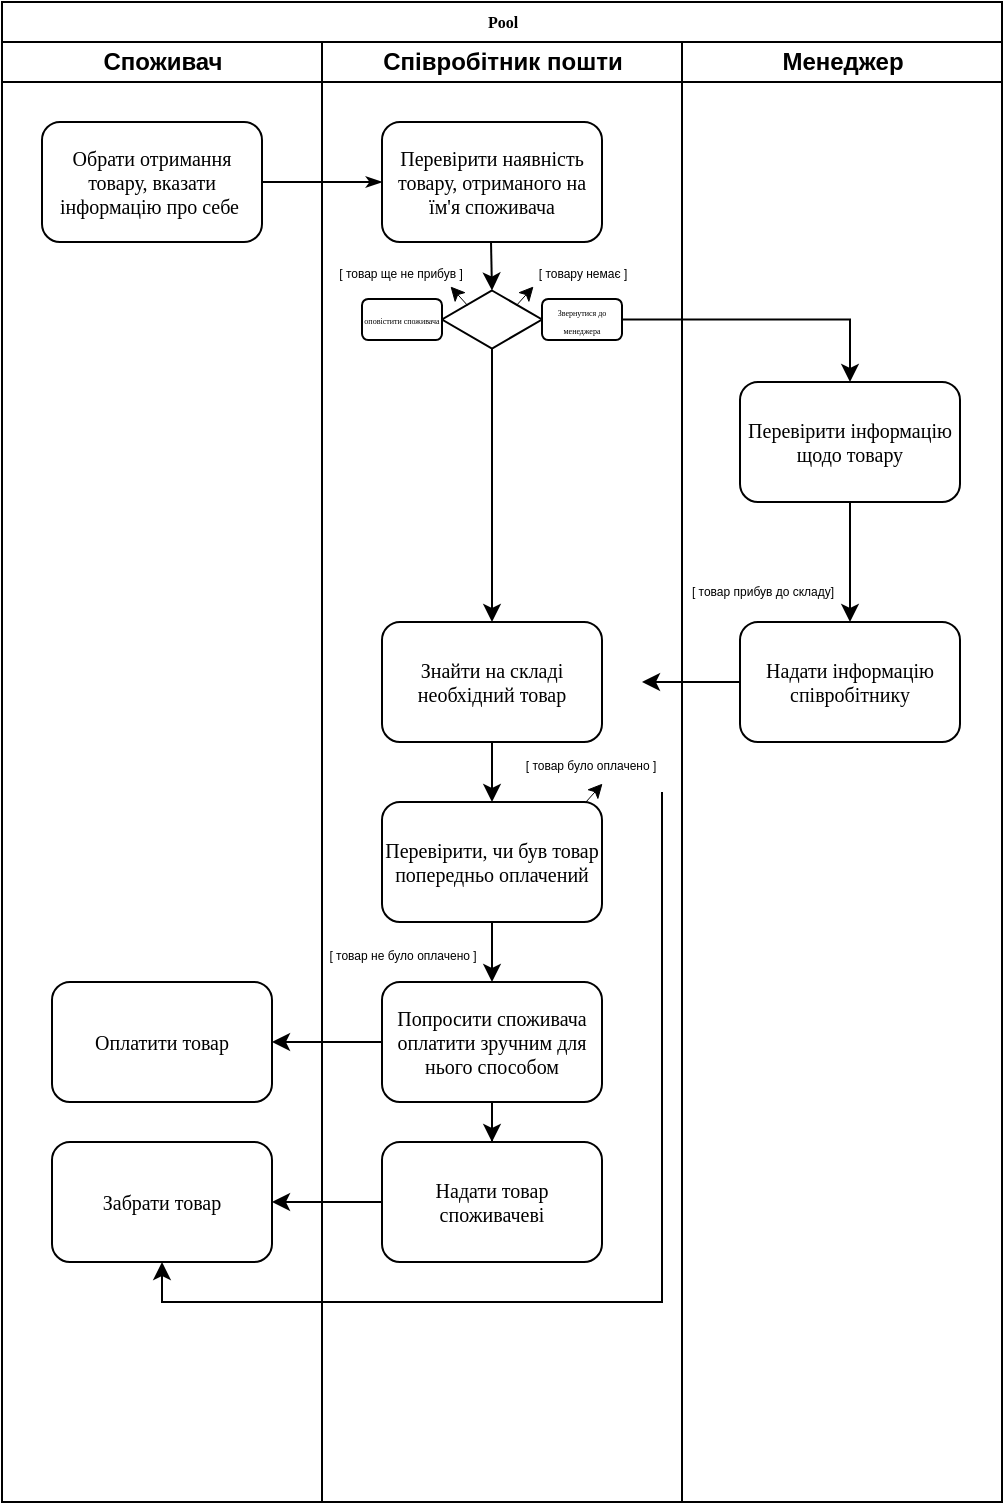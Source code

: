 <mxfile version="24.8.0">
  <diagram name="Page-1" id="74e2e168-ea6b-b213-b513-2b3c1d86103e">
    <mxGraphModel dx="640" dy="344" grid="1" gridSize="10" guides="1" tooltips="1" connect="1" arrows="1" fold="1" page="1" pageScale="1" pageWidth="1100" pageHeight="850" background="none" math="0" shadow="0">
      <root>
        <mxCell id="0" />
        <mxCell id="1" parent="0" />
        <mxCell id="77e6c97f196da883-1" value="Pool" style="swimlane;html=1;childLayout=stackLayout;startSize=20;rounded=0;shadow=0;labelBackgroundColor=none;strokeWidth=1;fontFamily=Verdana;fontSize=8;align=center;" parent="1" vertex="1">
          <mxGeometry x="70" y="30" width="500" height="750" as="geometry" />
        </mxCell>
        <mxCell id="77e6c97f196da883-2" value="Споживач" style="swimlane;html=1;startSize=20;" parent="77e6c97f196da883-1" vertex="1">
          <mxGeometry y="20" width="160" height="730" as="geometry" />
        </mxCell>
        <mxCell id="UqeRMRBeU40pSuons1G8-92" value="&lt;font size=&quot;1&quot;&gt;Оплатити товар&lt;/font&gt;" style="rounded=1;whiteSpace=wrap;html=1;shadow=0;labelBackgroundColor=none;strokeWidth=1;fontFamily=Verdana;fontSize=8;align=center;" vertex="1" parent="77e6c97f196da883-2">
          <mxGeometry x="25" y="470" width="110" height="60" as="geometry" />
        </mxCell>
        <mxCell id="UqeRMRBeU40pSuons1G8-97" value="&lt;font size=&quot;1&quot;&gt;Забрати товар&lt;/font&gt;" style="rounded=1;whiteSpace=wrap;html=1;shadow=0;labelBackgroundColor=none;strokeWidth=1;fontFamily=Verdana;fontSize=8;align=center;" vertex="1" parent="77e6c97f196da883-2">
          <mxGeometry x="25" y="550" width="110" height="60" as="geometry" />
        </mxCell>
        <mxCell id="77e6c97f196da883-3" value="Співробітник пошти" style="swimlane;html=1;startSize=20;" parent="77e6c97f196da883-1" vertex="1">
          <mxGeometry x="160" y="20" width="180" height="730" as="geometry" />
        </mxCell>
        <mxCell id="77e6c97f196da883-11" value="&lt;font size=&quot;1&quot;&gt;Перевірити наявність товару, отриманого на їм&#39;я споживача&lt;/font&gt;" style="rounded=1;whiteSpace=wrap;html=1;shadow=0;labelBackgroundColor=none;strokeWidth=1;fontFamily=Verdana;fontSize=8;align=center;" parent="77e6c97f196da883-3" vertex="1">
          <mxGeometry x="30" y="40" width="110" height="60" as="geometry" />
        </mxCell>
        <mxCell id="UqeRMRBeU40pSuons1G8-56" style="edgeStyle=orthogonalEdgeStyle;rounded=0;orthogonalLoop=1;jettySize=auto;html=1;entryX=0.5;entryY=0;entryDx=0;entryDy=0;" edge="1" parent="77e6c97f196da883-3" source="UqeRMRBeU40pSuons1G8-2" target="UqeRMRBeU40pSuons1G8-54">
          <mxGeometry relative="1" as="geometry" />
        </mxCell>
        <mxCell id="UqeRMRBeU40pSuons1G8-2" value="" style="rhombus;whiteSpace=wrap;html=1;" vertex="1" parent="77e6c97f196da883-3">
          <mxGeometry x="60" y="124.25" width="50" height="29" as="geometry" />
        </mxCell>
        <mxCell id="UqeRMRBeU40pSuons1G8-6" value="" style="endArrow=classic;html=1;rounded=0;entryX=0.5;entryY=0;entryDx=0;entryDy=0;" edge="1" parent="77e6c97f196da883-3" target="UqeRMRBeU40pSuons1G8-2">
          <mxGeometry width="50" height="50" relative="1" as="geometry">
            <mxPoint x="84.5" y="100" as="sourcePoint" />
            <mxPoint x="85" y="120" as="targetPoint" />
          </mxGeometry>
        </mxCell>
        <mxCell id="77e6c97f196da883-8" value="&lt;font style=&quot;font-size: 10px;&quot;&gt;Обрати отримання товару, вказати інформацію про себе&amp;nbsp;&lt;/font&gt;" style="rounded=1;whiteSpace=wrap;html=1;shadow=0;labelBackgroundColor=none;strokeWidth=1;fontFamily=Verdana;fontSize=8;align=center;" parent="77e6c97f196da883-3" vertex="1">
          <mxGeometry x="-140" y="40" width="110" height="60" as="geometry" />
        </mxCell>
        <mxCell id="77e6c97f196da883-26" style="edgeStyle=orthogonalEdgeStyle;rounded=1;html=1;labelBackgroundColor=none;startArrow=none;startFill=0;startSize=5;endArrow=classicThin;endFill=1;endSize=5;jettySize=auto;orthogonalLoop=1;strokeWidth=1;fontFamily=Verdana;fontSize=8" parent="77e6c97f196da883-3" source="77e6c97f196da883-8" target="77e6c97f196da883-11" edge="1">
          <mxGeometry relative="1" as="geometry" />
        </mxCell>
        <mxCell id="UqeRMRBeU40pSuons1G8-23" value="&lt;p style=&quot;line-height: 100%;&quot;&gt;&lt;font style=&quot;font-size: 4px;&quot;&gt;Звернутися до менеджера&lt;/font&gt;&lt;/p&gt;" style="rounded=1;whiteSpace=wrap;html=1;shadow=0;labelBackgroundColor=none;strokeWidth=1;fontFamily=Verdana;fontSize=8;align=center;" vertex="1" parent="77e6c97f196da883-3">
          <mxGeometry x="110" y="128.5" width="40" height="20.5" as="geometry" />
        </mxCell>
        <mxCell id="UqeRMRBeU40pSuons1G8-19" value="&lt;font style=&quot;font-size: 6px;&quot;&gt;[ товару немає ]&lt;/font&gt;" style="text;html=1;align=center;verticalAlign=middle;resizable=0;points=[];autosize=1;strokeColor=none;fillColor=none;" vertex="1" parent="77e6c97f196da883-3">
          <mxGeometry x="95" y="98.5" width="70" height="30" as="geometry" />
        </mxCell>
        <mxCell id="UqeRMRBeU40pSuons1G8-36" value="" style="endArrow=classic;html=1;rounded=0;exitX=0.77;exitY=0.222;exitDx=0;exitDy=0;exitPerimeter=0;strokeWidth=0.5;" edge="1" parent="77e6c97f196da883-3">
          <mxGeometry width="50" height="50" relative="1" as="geometry">
            <mxPoint x="97" y="131.438" as="sourcePoint" />
            <mxPoint x="105.5" y="122" as="targetPoint" />
            <Array as="points">
              <mxPoint x="105.5" y="122" />
            </Array>
          </mxGeometry>
        </mxCell>
        <mxCell id="UqeRMRBeU40pSuons1G8-81" style="edgeStyle=orthogonalEdgeStyle;rounded=0;orthogonalLoop=1;jettySize=auto;html=1;" edge="1" parent="77e6c97f196da883-3" source="UqeRMRBeU40pSuons1G8-54">
          <mxGeometry relative="1" as="geometry">
            <mxPoint x="85" y="380" as="targetPoint" />
          </mxGeometry>
        </mxCell>
        <mxCell id="UqeRMRBeU40pSuons1G8-54" value="&lt;font size=&quot;1&quot;&gt;Знайти на складі необхідний товар&lt;/font&gt;" style="rounded=1;whiteSpace=wrap;html=1;shadow=0;labelBackgroundColor=none;strokeWidth=1;fontFamily=Verdana;fontSize=8;align=center;" vertex="1" parent="77e6c97f196da883-3">
          <mxGeometry x="30" y="290" width="110" height="60" as="geometry" />
        </mxCell>
        <mxCell id="UqeRMRBeU40pSuons1G8-63" value="" style="endArrow=classic;html=1;rounded=0;exitX=0.77;exitY=0.222;exitDx=0;exitDy=0;exitPerimeter=0;strokeWidth=0.5;" edge="1" parent="77e6c97f196da883-3">
          <mxGeometry width="50" height="50" relative="1" as="geometry">
            <mxPoint x="72.5" y="131.438" as="sourcePoint" />
            <mxPoint x="64.0" y="122" as="targetPoint" />
            <Array as="points">
              <mxPoint x="64.0" y="122" />
            </Array>
          </mxGeometry>
        </mxCell>
        <mxCell id="UqeRMRBeU40pSuons1G8-66" value="&lt;font style=&quot;font-size: 6px;&quot;&gt;[ товар ще не прибув ]&lt;/font&gt;" style="text;html=1;align=center;verticalAlign=middle;resizable=0;points=[];autosize=1;strokeColor=none;fillColor=none;" vertex="1" parent="77e6c97f196da883-3">
          <mxGeometry x="-6" y="99" width="90" height="30" as="geometry" />
        </mxCell>
        <mxCell id="UqeRMRBeU40pSuons1G8-80" value="&lt;p style=&quot;line-height: 100%;&quot;&gt;&lt;span style=&quot;font-size: 4px;&quot;&gt;оповістити споживача&lt;/span&gt;&lt;/p&gt;" style="rounded=1;whiteSpace=wrap;html=1;shadow=0;labelBackgroundColor=none;strokeWidth=1;fontFamily=Verdana;fontSize=8;align=center;" vertex="1" parent="77e6c97f196da883-3">
          <mxGeometry x="20" y="128.5" width="40" height="20.5" as="geometry" />
        </mxCell>
        <mxCell id="UqeRMRBeU40pSuons1G8-89" style="edgeStyle=orthogonalEdgeStyle;rounded=0;orthogonalLoop=1;jettySize=auto;html=1;entryX=0.5;entryY=0;entryDx=0;entryDy=0;" edge="1" parent="77e6c97f196da883-3" source="UqeRMRBeU40pSuons1G8-82" target="UqeRMRBeU40pSuons1G8-90">
          <mxGeometry relative="1" as="geometry">
            <mxPoint x="85" y="460" as="targetPoint" />
          </mxGeometry>
        </mxCell>
        <mxCell id="UqeRMRBeU40pSuons1G8-82" value="&lt;font size=&quot;1&quot;&gt;Перевірити, чи був товар попередньо оплачений&lt;/font&gt;" style="rounded=1;whiteSpace=wrap;html=1;shadow=0;labelBackgroundColor=none;strokeWidth=1;fontFamily=Verdana;fontSize=8;align=center;" vertex="1" parent="77e6c97f196da883-3">
          <mxGeometry x="30" y="380" width="110" height="60" as="geometry" />
        </mxCell>
        <mxCell id="UqeRMRBeU40pSuons1G8-83" value="" style="endArrow=classic;html=1;rounded=0;exitX=0.77;exitY=0.222;exitDx=0;exitDy=0;exitPerimeter=0;strokeWidth=0.5;" edge="1" parent="77e6c97f196da883-3">
          <mxGeometry width="50" height="50" relative="1" as="geometry">
            <mxPoint x="131.5" y="379.998" as="sourcePoint" />
            <mxPoint x="140" y="370.56" as="targetPoint" />
            <Array as="points">
              <mxPoint x="140" y="370.56" />
            </Array>
          </mxGeometry>
        </mxCell>
        <mxCell id="UqeRMRBeU40pSuons1G8-86" value="&lt;font style=&quot;font-size: 6px;&quot;&gt;[ товар було оплачено ]&lt;/font&gt;" style="text;html=1;align=center;verticalAlign=middle;resizable=0;points=[];autosize=1;strokeColor=none;fillColor=none;" vertex="1" parent="77e6c97f196da883-3">
          <mxGeometry x="89" y="345" width="90" height="30" as="geometry" />
        </mxCell>
        <mxCell id="UqeRMRBeU40pSuons1G8-85" value="&lt;font style=&quot;font-size: 6px;&quot;&gt;[ товар не було оплачено ]&lt;/font&gt;" style="text;html=1;align=center;verticalAlign=middle;resizable=0;points=[];autosize=1;strokeColor=none;fillColor=none;" vertex="1" parent="77e6c97f196da883-3">
          <mxGeometry x="-10" y="440" width="100" height="30" as="geometry" />
        </mxCell>
        <mxCell id="UqeRMRBeU40pSuons1G8-95" style="edgeStyle=orthogonalEdgeStyle;rounded=0;orthogonalLoop=1;jettySize=auto;html=1;entryX=0.5;entryY=0;entryDx=0;entryDy=0;" edge="1" parent="77e6c97f196da883-3" source="UqeRMRBeU40pSuons1G8-90" target="UqeRMRBeU40pSuons1G8-94">
          <mxGeometry relative="1" as="geometry" />
        </mxCell>
        <mxCell id="UqeRMRBeU40pSuons1G8-90" value="&lt;font size=&quot;1&quot;&gt;Попросити споживача оплатити зручним для нього способом&lt;/font&gt;" style="rounded=1;whiteSpace=wrap;html=1;shadow=0;labelBackgroundColor=none;strokeWidth=1;fontFamily=Verdana;fontSize=8;align=center;" vertex="1" parent="77e6c97f196da883-3">
          <mxGeometry x="30" y="470" width="110" height="60" as="geometry" />
        </mxCell>
        <mxCell id="UqeRMRBeU40pSuons1G8-94" value="&lt;font size=&quot;1&quot;&gt;Надати товар споживачеві&lt;/font&gt;" style="rounded=1;whiteSpace=wrap;html=1;shadow=0;labelBackgroundColor=none;strokeWidth=1;fontFamily=Verdana;fontSize=8;align=center;" vertex="1" parent="77e6c97f196da883-3">
          <mxGeometry x="30" y="550" width="110" height="60" as="geometry" />
        </mxCell>
        <mxCell id="77e6c97f196da883-4" value="Менеджер" style="swimlane;html=1;startSize=20;" parent="77e6c97f196da883-1" vertex="1">
          <mxGeometry x="340" y="20" width="160" height="730" as="geometry" />
        </mxCell>
        <mxCell id="UqeRMRBeU40pSuons1G8-58" style="edgeStyle=orthogonalEdgeStyle;rounded=0;orthogonalLoop=1;jettySize=auto;html=1;" edge="1" parent="77e6c97f196da883-4" source="UqeRMRBeU40pSuons1G8-25">
          <mxGeometry relative="1" as="geometry">
            <mxPoint x="84" y="290" as="targetPoint" />
          </mxGeometry>
        </mxCell>
        <mxCell id="UqeRMRBeU40pSuons1G8-25" value="&lt;font size=&quot;1&quot;&gt;Перевірити інформацію щодо товару&lt;/font&gt;" style="rounded=1;whiteSpace=wrap;html=1;shadow=0;labelBackgroundColor=none;strokeWidth=1;fontFamily=Verdana;fontSize=8;align=center;" vertex="1" parent="77e6c97f196da883-4">
          <mxGeometry x="29" y="170" width="110" height="60" as="geometry" />
        </mxCell>
        <mxCell id="UqeRMRBeU40pSuons1G8-60" style="edgeStyle=orthogonalEdgeStyle;rounded=0;orthogonalLoop=1;jettySize=auto;html=1;" edge="1" parent="77e6c97f196da883-4" source="UqeRMRBeU40pSuons1G8-59">
          <mxGeometry relative="1" as="geometry">
            <mxPoint x="-20.0" y="320" as="targetPoint" />
          </mxGeometry>
        </mxCell>
        <mxCell id="UqeRMRBeU40pSuons1G8-59" value="&lt;font size=&quot;1&quot;&gt;Надати інформацію співробітнику&lt;/font&gt;" style="rounded=1;whiteSpace=wrap;html=1;shadow=0;labelBackgroundColor=none;strokeWidth=1;fontFamily=Verdana;fontSize=8;align=center;" vertex="1" parent="77e6c97f196da883-4">
          <mxGeometry x="29" y="290" width="110" height="60" as="geometry" />
        </mxCell>
        <mxCell id="UqeRMRBeU40pSuons1G8-24" style="edgeStyle=orthogonalEdgeStyle;rounded=0;orthogonalLoop=1;jettySize=auto;html=1;entryX=0.5;entryY=0;entryDx=0;entryDy=0;" edge="1" parent="77e6c97f196da883-1" source="UqeRMRBeU40pSuons1G8-23" target="UqeRMRBeU40pSuons1G8-25">
          <mxGeometry relative="1" as="geometry">
            <mxPoint x="410" y="190" as="targetPoint" />
          </mxGeometry>
        </mxCell>
        <mxCell id="UqeRMRBeU40pSuons1G8-93" style="edgeStyle=orthogonalEdgeStyle;rounded=0;orthogonalLoop=1;jettySize=auto;html=1;entryX=1;entryY=0.5;entryDx=0;entryDy=0;" edge="1" parent="77e6c97f196da883-1" source="UqeRMRBeU40pSuons1G8-90" target="UqeRMRBeU40pSuons1G8-92">
          <mxGeometry relative="1" as="geometry" />
        </mxCell>
        <mxCell id="UqeRMRBeU40pSuons1G8-99" style="edgeStyle=orthogonalEdgeStyle;rounded=0;orthogonalLoop=1;jettySize=auto;html=1;entryX=1;entryY=0.5;entryDx=0;entryDy=0;" edge="1" parent="77e6c97f196da883-1" source="UqeRMRBeU40pSuons1G8-94" target="UqeRMRBeU40pSuons1G8-97">
          <mxGeometry relative="1" as="geometry" />
        </mxCell>
        <mxCell id="UqeRMRBeU40pSuons1G8-100" style="edgeStyle=orthogonalEdgeStyle;rounded=0;orthogonalLoop=1;jettySize=auto;html=1;entryX=0.5;entryY=1;entryDx=0;entryDy=0;" edge="1" parent="77e6c97f196da883-1" source="UqeRMRBeU40pSuons1G8-86" target="UqeRMRBeU40pSuons1G8-97">
          <mxGeometry relative="1" as="geometry">
            <Array as="points">
              <mxPoint x="330" y="650" />
              <mxPoint x="80" y="650" />
            </Array>
          </mxGeometry>
        </mxCell>
        <mxCell id="UqeRMRBeU40pSuons1G8-91" value="&lt;font style=&quot;font-size: 6px;&quot;&gt;[ товар прибув до складу]&lt;/font&gt;" style="text;html=1;align=center;verticalAlign=middle;resizable=0;points=[];autosize=1;strokeColor=none;fillColor=none;" vertex="1" parent="1">
          <mxGeometry x="405" y="308" width="90" height="30" as="geometry" />
        </mxCell>
      </root>
    </mxGraphModel>
  </diagram>
</mxfile>
